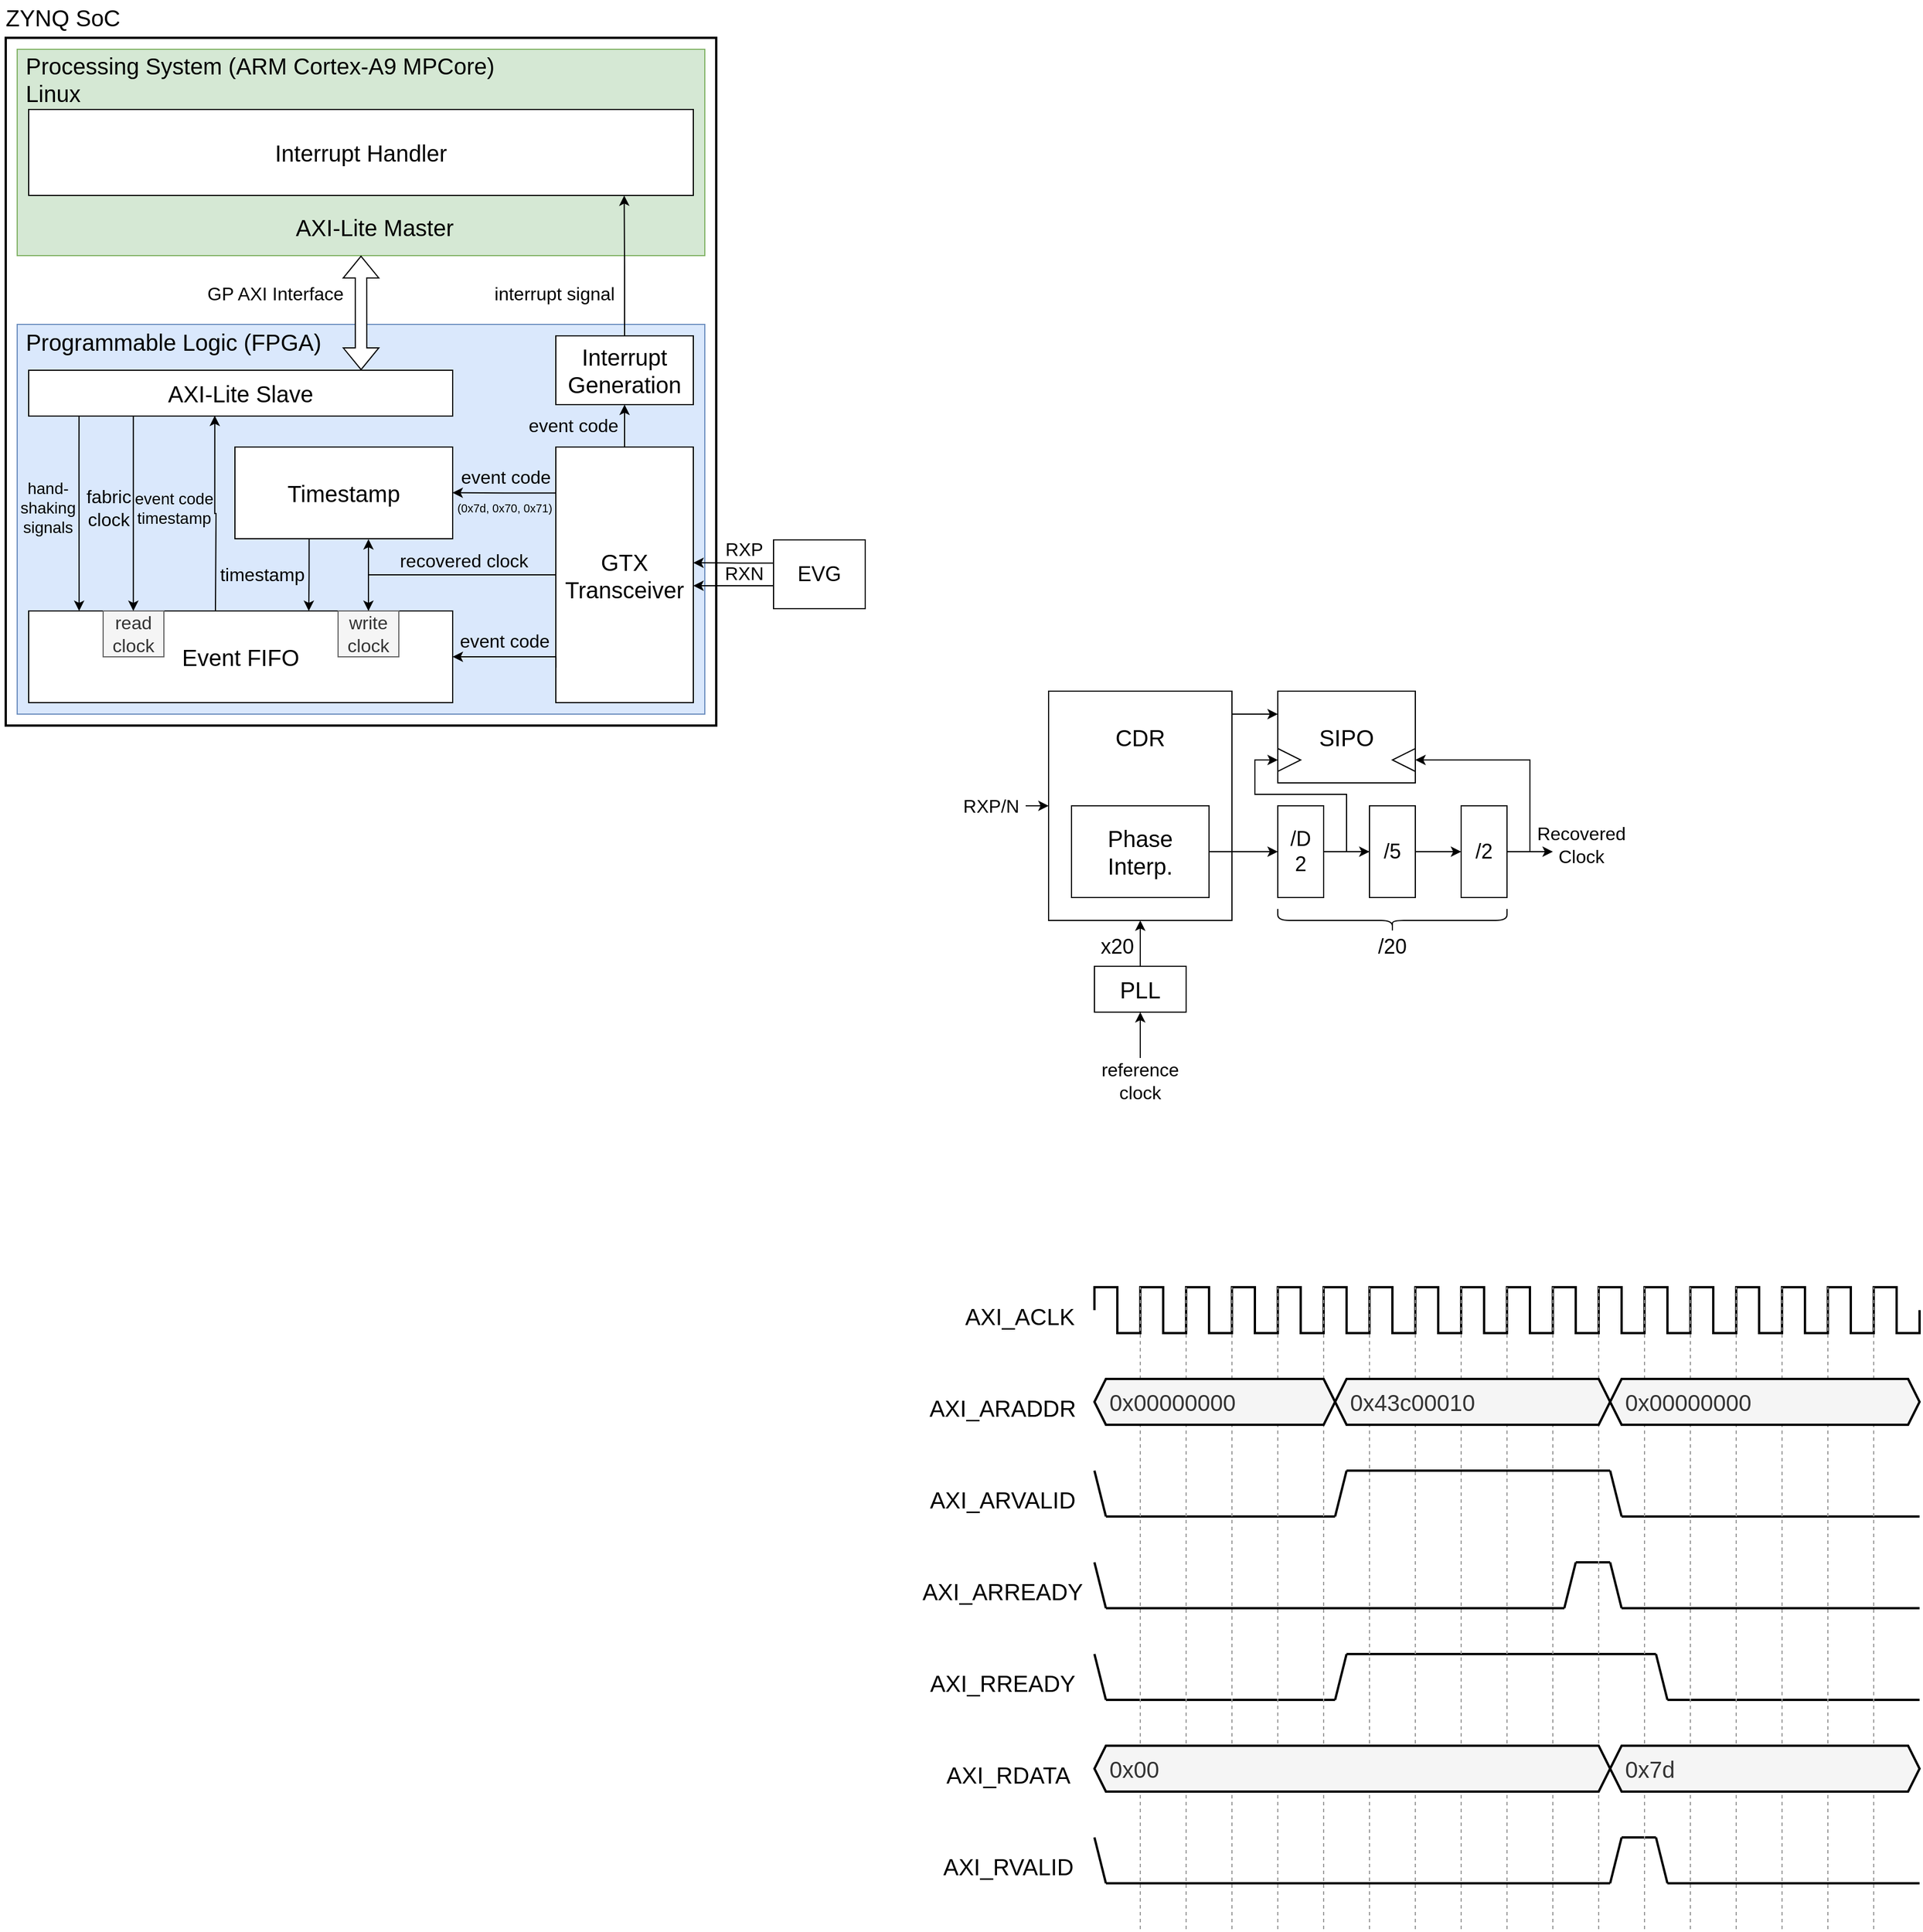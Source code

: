 <mxfile version="20.0.4" type="github">
  <diagram id="1goI3GVQZ4PJObYNkIat" name="Page-1">
    <mxGraphModel dx="2198" dy="1167" grid="1" gridSize="10" guides="1" tooltips="1" connect="1" arrows="1" fold="1" page="1" pageScale="1" pageWidth="1654" pageHeight="2336" math="0" shadow="0">
      <root>
        <mxCell id="0" />
        <mxCell id="1" parent="0" />
        <mxCell id="54l_NUsAsuN3ZVsKalz9-125" value="&lt;font style=&quot;font-size: 20px;&quot;&gt;ZYNQ SoC&lt;/font&gt;" style="text;html=1;strokeColor=none;fillColor=none;align=center;verticalAlign=middle;whiteSpace=wrap;rounded=0;fontFamily=Helvetica;fontSize=14;" parent="1" vertex="1">
          <mxGeometry x="85" y="357" width="110" height="30" as="geometry" />
        </mxCell>
        <mxCell id="54l_NUsAsuN3ZVsKalz9-126" value="" style="rounded=0;whiteSpace=wrap;html=1;fontFamily=Helvetica;fontSize=14;strokeWidth=2;" parent="1" vertex="1">
          <mxGeometry x="90" y="390" width="620" height="600" as="geometry" />
        </mxCell>
        <mxCell id="54l_NUsAsuN3ZVsKalz9-127" value="" style="rounded=0;whiteSpace=wrap;html=1;fontFamily=Helvetica;fontSize=14;strokeWidth=1;fillColor=#dae8fc;strokeColor=#6c8ebf;" parent="1" vertex="1">
          <mxGeometry x="100" y="640" width="600" height="340" as="geometry" />
        </mxCell>
        <mxCell id="54l_NUsAsuN3ZVsKalz9-128" value="" style="rounded=0;whiteSpace=wrap;html=1;fontFamily=Helvetica;fontSize=14;strokeWidth=1;fillColor=#d5e8d4;strokeColor=#82b366;" parent="1" vertex="1">
          <mxGeometry x="100" y="400" width="600" height="180" as="geometry" />
        </mxCell>
        <mxCell id="54l_NUsAsuN3ZVsKalz9-129" value="&lt;div style=&quot;font-size: 20px;&quot; align=&quot;left&quot;&gt;&lt;font style=&quot;font-size: 20px;&quot; face=&quot;Helvetica&quot;&gt;&lt;span class=&quot;markedContent&quot;&gt;&lt;span dir=&quot;ltr&quot; role=&quot;presentation&quot; style=&quot;left: 199.08px; top: 343.458px; transform: scaleX(0.968);&quot;&gt;&amp;nbsp;Processing System (&lt;/span&gt;&lt;/span&gt;&lt;font style=&quot;font-size: 20px;&quot;&gt;&lt;font style=&quot;font-size: 20px;&quot;&gt;&lt;font style=&quot;font-size: 20px;&quot;&gt;&lt;span style=&quot;&quot; class=&quot;markedContent&quot;&gt;&lt;span style=&quot;left: 1054.58px; top: 286.237px; transform: scaleX(0.93);&quot; dir=&quot;ltr&quot;&gt;ARM Cortex-A9 MPCore)&lt;/span&gt;&lt;/span&gt;&lt;/font&gt;&lt;/font&gt;&lt;/font&gt;&lt;br&gt;&lt;/font&gt;&lt;/div&gt;&lt;div style=&quot;font-size: 20px;&quot; align=&quot;left&quot;&gt;&lt;font style=&quot;font-size: 20px;&quot;&gt;&amp;nbsp;Linux&lt;br&gt;&lt;/font&gt;&lt;/div&gt;" style="text;html=1;strokeColor=none;fillColor=none;align=left;verticalAlign=middle;whiteSpace=wrap;rounded=0;fontFamily=Helvetica;fontSize=14;" parent="1" vertex="1">
          <mxGeometry x="100" y="400" width="430" height="52.5" as="geometry" />
        </mxCell>
        <mxCell id="6_cSUB1AkO9mFOaKOOmG-74" style="edgeStyle=orthogonalEdgeStyle;rounded=0;orthogonalLoop=1;jettySize=auto;html=1;exitX=0.5;exitY=0;exitDx=0;exitDy=0;entryX=0.5;entryY=1;entryDx=0;entryDy=0;fontFamily=Helvetica;fontSize=16;fillColor=default;" edge="1" parent="1" source="54l_NUsAsuN3ZVsKalz9-131" target="6_cSUB1AkO9mFOaKOOmG-73">
          <mxGeometry relative="1" as="geometry" />
        </mxCell>
        <mxCell id="54l_NUsAsuN3ZVsKalz9-131" value="&lt;div style=&quot;font-size: 20px;&quot;&gt;&lt;font style=&quot;font-size: 20px;&quot;&gt;GTX&lt;/font&gt;&lt;/div&gt;&lt;div style=&quot;font-size: 20px;&quot;&gt;&lt;font style=&quot;font-size: 20px;&quot;&gt;Transceiver&lt;/font&gt;&lt;/div&gt;" style="rounded=0;whiteSpace=wrap;html=1;fontFamily=Helvetica;fontSize=14;strokeWidth=1;" parent="1" vertex="1">
          <mxGeometry x="570" y="747" width="120" height="223" as="geometry" />
        </mxCell>
        <mxCell id="6_cSUB1AkO9mFOaKOOmG-21" style="edgeStyle=orthogonalEdgeStyle;rounded=0;orthogonalLoop=1;jettySize=auto;html=1;exitX=0.001;exitY=0.863;exitDx=0;exitDy=0;entryX=1;entryY=0.5;entryDx=0;entryDy=0;exitPerimeter=0;" edge="1" parent="1" source="54l_NUsAsuN3ZVsKalz9-131" target="54l_NUsAsuN3ZVsKalz9-132">
          <mxGeometry relative="1" as="geometry">
            <Array as="points">
              <mxPoint x="570" y="930" />
            </Array>
          </mxGeometry>
        </mxCell>
        <mxCell id="6_cSUB1AkO9mFOaKOOmG-38" style="edgeStyle=orthogonalEdgeStyle;rounded=0;orthogonalLoop=1;jettySize=auto;html=1;exitX=0.246;exitY=1.004;exitDx=0;exitDy=0;entryX=0.612;entryY=0;entryDx=0;entryDy=0;fontFamily=Helvetica;fontSize=12;exitPerimeter=0;entryPerimeter=0;" edge="1" parent="1">
          <mxGeometry relative="1" as="geometry">
            <mxPoint x="354.74" y="827.32" as="sourcePoint" />
            <mxPoint x="354.44" y="890" as="targetPoint" />
            <Array as="points">
              <mxPoint x="355" y="859" />
              <mxPoint x="354" y="859" />
            </Array>
          </mxGeometry>
        </mxCell>
        <mxCell id="54l_NUsAsuN3ZVsKalz9-132" value="&lt;font style=&quot;font-size: 20px;&quot;&gt;Event FIFO&lt;/font&gt;" style="rounded=0;whiteSpace=wrap;html=1;fontFamily=Helvetica;fontSize=14;strokeWidth=1;" parent="1" vertex="1">
          <mxGeometry x="110" y="890" width="370" height="80" as="geometry" />
        </mxCell>
        <mxCell id="54l_NUsAsuN3ZVsKalz9-133" value="&lt;font style=&quot;font-size: 20px;&quot; face=&quot;Helvetica&quot;&gt;AXI-Lite Slave&lt;/font&gt;" style="rounded=0;whiteSpace=wrap;html=1;fontFamily=Helvetica;fontSize=14;strokeWidth=1;" parent="1" vertex="1">
          <mxGeometry x="110" y="680" width="370" height="40" as="geometry" />
        </mxCell>
        <mxCell id="54l_NUsAsuN3ZVsKalz9-135" value="&lt;div style=&quot;font-size: 20px;&quot; align=&quot;left&quot;&gt;&lt;p&gt;&lt;font style=&quot;font-size: 20px;&quot; face=&quot;Helvetica&quot;&gt;&amp;nbsp;&lt;font style=&quot;font-size: 20px;&quot;&gt;&lt;span class=&quot;markedContent&quot;&gt;&lt;span dir=&quot;ltr&quot; role=&quot;presentation&quot; style=&quot;left: 472.269px; top: 707.572px; transform: scaleX(0.924);&quot;&gt;Programmable Logic&lt;/span&gt;&lt;/span&gt;&lt;/font&gt; (FPGA)&lt;/font&gt;&lt;/p&gt;&lt;/div&gt;" style="text;html=1;strokeColor=none;fillColor=none;align=left;verticalAlign=middle;whiteSpace=wrap;rounded=0;fontFamily=Helvetica;fontSize=14;" parent="1" vertex="1">
          <mxGeometry x="100" y="640" width="280" height="30" as="geometry" />
        </mxCell>
        <mxCell id="6_cSUB1AkO9mFOaKOOmG-10" value="" style="edgeStyle=orthogonalEdgeStyle;rounded=0;orthogonalLoop=1;jettySize=auto;html=1;" edge="1" parent="1">
          <mxGeometry relative="1" as="geometry">
            <mxPoint x="760" y="868" as="sourcePoint" />
            <mxPoint x="690" y="868" as="targetPoint" />
            <Array as="points">
              <mxPoint x="730" y="868" />
              <mxPoint x="730" y="868" />
            </Array>
          </mxGeometry>
        </mxCell>
        <mxCell id="6_cSUB1AkO9mFOaKOOmG-12" value="RXN" style="edgeLabel;html=1;align=center;verticalAlign=middle;resizable=0;points=[];fontSize=16;" vertex="1" connectable="0" parent="6_cSUB1AkO9mFOaKOOmG-10">
          <mxGeometry x="-0.125" y="1" relative="1" as="geometry">
            <mxPoint x="4" y="-12" as="offset" />
          </mxGeometry>
        </mxCell>
        <mxCell id="6_cSUB1AkO9mFOaKOOmG-13" value="" style="edgeStyle=orthogonalEdgeStyle;rounded=0;orthogonalLoop=1;jettySize=auto;html=1;" edge="1" parent="1">
          <mxGeometry relative="1" as="geometry">
            <mxPoint x="760" y="848.24" as="sourcePoint" />
            <mxPoint x="690" y="848" as="targetPoint" />
            <Array as="points">
              <mxPoint x="730" y="848" />
              <mxPoint x="730" y="848" />
            </Array>
          </mxGeometry>
        </mxCell>
        <mxCell id="6_cSUB1AkO9mFOaKOOmG-14" value="RXP" style="edgeLabel;html=1;align=center;verticalAlign=middle;resizable=0;points=[];fontSize=16;" vertex="1" connectable="0" parent="6_cSUB1AkO9mFOaKOOmG-13">
          <mxGeometry x="-0.125" y="1" relative="1" as="geometry">
            <mxPoint x="4" y="-13" as="offset" />
          </mxGeometry>
        </mxCell>
        <mxCell id="6_cSUB1AkO9mFOaKOOmG-15" value="&lt;font style=&quot;font-size: 18px;&quot;&gt;EVG&lt;/font&gt;" style="rounded=0;whiteSpace=wrap;html=1;" vertex="1" parent="1">
          <mxGeometry x="760" y="828" width="80" height="60" as="geometry" />
        </mxCell>
        <mxCell id="6_cSUB1AkO9mFOaKOOmG-20" value="&lt;font style=&quot;font-size: 16px;&quot;&gt;recovered clock&lt;/font&gt;" style="text;html=1;strokeColor=none;fillColor=none;align=center;verticalAlign=middle;whiteSpace=wrap;rounded=0;" vertex="1" parent="1">
          <mxGeometry x="430" y="836" width="120" height="20" as="geometry" />
        </mxCell>
        <mxCell id="6_cSUB1AkO9mFOaKOOmG-22" value="&lt;font style=&quot;font-size: 16px;&quot;&gt;event code&lt;/font&gt;" style="text;html=1;strokeColor=none;fillColor=none;align=center;verticalAlign=middle;whiteSpace=wrap;rounded=0;" vertex="1" parent="1">
          <mxGeometry x="481.5" y="906" width="87" height="20" as="geometry" />
        </mxCell>
        <mxCell id="6_cSUB1AkO9mFOaKOOmG-81" style="edgeStyle=orthogonalEdgeStyle;rounded=0;orthogonalLoop=1;jettySize=auto;html=1;fontFamily=Helvetica;fontSize=16;fillColor=default;entryX=0.5;entryY=0;entryDx=0;entryDy=0;" edge="1" parent="1" source="54l_NUsAsuN3ZVsKalz9-131" target="6_cSUB1AkO9mFOaKOOmG-23">
          <mxGeometry relative="1" as="geometry" />
        </mxCell>
        <mxCell id="6_cSUB1AkO9mFOaKOOmG-23" value="&lt;div style=&quot;font-size: 16px;&quot;&gt;&lt;font style=&quot;font-size: 16px;&quot;&gt;write&lt;/font&gt;&lt;/div&gt;&lt;div style=&quot;font-size: 16px;&quot;&gt;&lt;font style=&quot;font-size: 16px;&quot;&gt;clock&lt;br&gt;&lt;/font&gt;&lt;/div&gt;" style="rounded=0;whiteSpace=wrap;html=1;fillColor=#f5f5f5;strokeColor=#666666;fontColor=#333333;" vertex="1" parent="1">
          <mxGeometry x="380" y="890" width="53" height="40" as="geometry" />
        </mxCell>
        <mxCell id="6_cSUB1AkO9mFOaKOOmG-24" value="&lt;div style=&quot;font-size: 16px;&quot;&gt;&lt;font style=&quot;font-size: 16px;&quot;&gt;read&lt;/font&gt;&lt;/div&gt;&lt;div style=&quot;font-size: 16px;&quot;&gt;&lt;font style=&quot;font-size: 16px;&quot;&gt;clock&lt;br&gt;&lt;/font&gt;&lt;/div&gt;" style="rounded=0;whiteSpace=wrap;html=1;fillColor=#f5f5f5;fontColor=#333333;strokeColor=#666666;" vertex="1" parent="1">
          <mxGeometry x="175" y="890" width="53" height="40" as="geometry" />
        </mxCell>
        <mxCell id="6_cSUB1AkO9mFOaKOOmG-27" value="&lt;div style=&quot;font-size: 16px;&quot;&gt;&lt;font style=&quot;font-size: 16px;&quot;&gt;fabric&lt;/font&gt;&lt;/div&gt;&lt;div style=&quot;font-size: 16px;&quot;&gt;&lt;font style=&quot;font-size: 16px;&quot;&gt;clock&lt;/font&gt;&lt;/div&gt;" style="text;html=1;strokeColor=none;fillColor=none;align=center;verticalAlign=middle;whiteSpace=wrap;rounded=0;" vertex="1" parent="1">
          <mxGeometry x="159" y="780" width="42" height="40" as="geometry" />
        </mxCell>
        <mxCell id="6_cSUB1AkO9mFOaKOOmG-29" value="&lt;font style=&quot;font-size: 20px;&quot;&gt;Timestamp &lt;/font&gt;" style="rounded=0;whiteSpace=wrap;html=1;" vertex="1" parent="1">
          <mxGeometry x="290" y="747" width="190" height="80" as="geometry" />
        </mxCell>
        <mxCell id="6_cSUB1AkO9mFOaKOOmG-37" value="&lt;font style=&quot;font-size: 16px;&quot;&gt;timestamp&lt;/font&gt;" style="text;html=1;strokeColor=none;fillColor=none;align=center;verticalAlign=middle;whiteSpace=wrap;rounded=0;fontFamily=Helvetica;fontSize=16;" vertex="1" parent="1">
          <mxGeometry x="274" y="848" width="80" height="20" as="geometry" />
        </mxCell>
        <mxCell id="6_cSUB1AkO9mFOaKOOmG-49" style="edgeStyle=orthogonalEdgeStyle;rounded=0;orthogonalLoop=1;jettySize=auto;html=1;exitX=0.001;exitY=0.863;exitDx=0;exitDy=0;entryX=1;entryY=0.5;entryDx=0;entryDy=0;exitPerimeter=0;" edge="1" parent="1">
          <mxGeometry relative="1" as="geometry">
            <mxPoint x="570" y="787.12" as="sourcePoint" />
            <mxPoint x="479.88" y="786.85" as="targetPoint" />
            <Array as="points">
              <mxPoint x="524.88" y="786.85" />
              <mxPoint x="479.88" y="786.85" />
            </Array>
          </mxGeometry>
        </mxCell>
        <mxCell id="6_cSUB1AkO9mFOaKOOmG-52" value="&lt;font style=&quot;font-size: 16px;&quot;&gt;event code&lt;/font&gt;" style="text;html=1;strokeColor=none;fillColor=none;align=center;verticalAlign=middle;whiteSpace=wrap;rounded=0;" vertex="1" parent="1">
          <mxGeometry x="483" y="763" width="87" height="20" as="geometry" />
        </mxCell>
        <mxCell id="6_cSUB1AkO9mFOaKOOmG-53" value="(0x7d, 0x70, 0x71)" style="text;html=1;strokeColor=none;fillColor=none;align=center;verticalAlign=middle;whiteSpace=wrap;rounded=0;fontFamily=Helvetica;fontSize=10;" vertex="1" parent="1">
          <mxGeometry x="481.5" y="790" width="86.5" height="20" as="geometry" />
        </mxCell>
        <mxCell id="6_cSUB1AkO9mFOaKOOmG-57" style="edgeStyle=orthogonalEdgeStyle;rounded=0;orthogonalLoop=1;jettySize=auto;html=1;exitX=0.215;exitY=0.997;exitDx=0;exitDy=0;entryX=0.5;entryY=0;entryDx=0;entryDy=0;exitPerimeter=0;" edge="1" parent="1">
          <mxGeometry relative="1" as="geometry">
            <mxPoint x="153.95" y="719.88" as="sourcePoint" />
            <mxPoint x="154.06" y="890" as="targetPoint" />
            <Array as="points">
              <mxPoint x="154" y="760" />
              <mxPoint x="154" y="760" />
            </Array>
          </mxGeometry>
        </mxCell>
        <mxCell id="6_cSUB1AkO9mFOaKOOmG-60" value="&lt;div style=&quot;font-size: 14px;&quot;&gt;&lt;font style=&quot;font-size: 14px;&quot;&gt;hand-shaking&lt;/font&gt;&lt;/div&gt;&lt;div style=&quot;font-size: 14px;&quot;&gt;&lt;font style=&quot;font-size: 14px;&quot;&gt;signals&lt;br style=&quot;font-size: 14px;&quot;&gt;&lt;/font&gt;&lt;/div&gt;" style="text;html=1;strokeColor=none;fillColor=none;align=center;verticalAlign=middle;whiteSpace=wrap;rounded=0;fontFamily=Helvetica;fontSize=14;" vertex="1" parent="1">
          <mxGeometry x="97" y="770" width="60" height="60" as="geometry" />
        </mxCell>
        <mxCell id="6_cSUB1AkO9mFOaKOOmG-62" value="&lt;font style=&quot;font-size: 20px;&quot;&gt;&lt;span class=&quot;op_dict3_font24 op_dict3_marginRight c-gap-right&quot;&gt;Interrupt Handler&lt;/span&gt;&lt;/font&gt;" style="rounded=0;whiteSpace=wrap;html=1;fontFamily=Helvetica;fontSize=9;" vertex="1" parent="1">
          <mxGeometry x="110" y="452.5" width="580" height="75" as="geometry" />
        </mxCell>
        <mxCell id="6_cSUB1AkO9mFOaKOOmG-63" value="&lt;font style=&quot;font-size: 20px;&quot;&gt;AXI-Lite Master&lt;/font&gt;" style="text;html=1;strokeColor=none;fillColor=none;align=center;verticalAlign=middle;whiteSpace=wrap;rounded=0;fontFamily=Helvetica;fontSize=9;" vertex="1" parent="1">
          <mxGeometry x="332.5" y="540" width="157.5" height="30" as="geometry" />
        </mxCell>
        <mxCell id="6_cSUB1AkO9mFOaKOOmG-64" value="" style="shape=flexArrow;endArrow=classic;startArrow=classic;html=1;rounded=0;fontFamily=Helvetica;fontSize=14;entryX=0.5;entryY=1;entryDx=0;entryDy=0;fillColor=default;exitX=0.784;exitY=0;exitDx=0;exitDy=0;exitPerimeter=0;" edge="1" parent="1" source="54l_NUsAsuN3ZVsKalz9-133" target="54l_NUsAsuN3ZVsKalz9-128">
          <mxGeometry width="100" height="100" relative="1" as="geometry">
            <mxPoint x="330" y="630" as="sourcePoint" />
            <mxPoint x="430" y="530" as="targetPoint" />
          </mxGeometry>
        </mxCell>
        <mxCell id="6_cSUB1AkO9mFOaKOOmG-72" value="" style="endArrow=classic;html=1;rounded=0;fontFamily=Helvetica;fontSize=16;fillColor=default;exitX=0;exitY=0;exitDx=0;exitDy=0;entryX=0;entryY=1;entryDx=0;entryDy=0;" edge="1" parent="1">
          <mxGeometry width="50" height="50" relative="1" as="geometry">
            <mxPoint x="201.35" y="720" as="sourcePoint" />
            <mxPoint x="201.35" y="890" as="targetPoint" />
          </mxGeometry>
        </mxCell>
        <mxCell id="6_cSUB1AkO9mFOaKOOmG-95" style="edgeStyle=orthogonalEdgeStyle;rounded=0;orthogonalLoop=1;jettySize=auto;html=1;exitX=0.5;exitY=0;exitDx=0;exitDy=0;entryX=0.896;entryY=1.001;entryDx=0;entryDy=0;entryPerimeter=0;fontFamily=Helvetica;fontSize=16;fillColor=default;" edge="1" parent="1" source="6_cSUB1AkO9mFOaKOOmG-73" target="6_cSUB1AkO9mFOaKOOmG-62">
          <mxGeometry relative="1" as="geometry" />
        </mxCell>
        <mxCell id="6_cSUB1AkO9mFOaKOOmG-73" value="&lt;div style=&quot;font-size: 20px;&quot;&gt;&lt;font style=&quot;font-size: 20px;&quot;&gt;Interrupt&lt;/font&gt;&lt;/div&gt;&lt;div style=&quot;font-size: 20px;&quot;&gt;&lt;font style=&quot;font-size: 20px;&quot;&gt;Generation&lt;br&gt;&lt;/font&gt;&lt;/div&gt;" style="rounded=0;whiteSpace=wrap;html=1;fontFamily=Helvetica;fontSize=16;" vertex="1" parent="1">
          <mxGeometry x="570" y="650" width="120" height="60" as="geometry" />
        </mxCell>
        <mxCell id="6_cSUB1AkO9mFOaKOOmG-75" value="&lt;font style=&quot;font-size: 16px;&quot;&gt;event code&lt;/font&gt;" style="text;html=1;strokeColor=none;fillColor=none;align=center;verticalAlign=middle;whiteSpace=wrap;rounded=0;" vertex="1" parent="1">
          <mxGeometry x="542" y="718" width="87" height="20" as="geometry" />
        </mxCell>
        <mxCell id="6_cSUB1AkO9mFOaKOOmG-80" value="&lt;font style=&quot;font-size: 16px;&quot;&gt;interrupt signal&lt;/font&gt;" style="text;html=1;strokeColor=none;fillColor=none;align=center;verticalAlign=middle;whiteSpace=wrap;rounded=0;" vertex="1" parent="1">
          <mxGeometry x="510" y="598" width="118" height="30" as="geometry" />
        </mxCell>
        <mxCell id="6_cSUB1AkO9mFOaKOOmG-83" value="" style="endArrow=classic;html=1;rounded=0;fontFamily=Helvetica;fontSize=16;fillColor=default;exitX=0.696;exitY=-0.007;exitDx=0;exitDy=0;exitPerimeter=0;entryX=0.408;entryY=1.005;entryDx=0;entryDy=0;entryPerimeter=0;" edge="1" parent="1">
          <mxGeometry width="50" height="50" relative="1" as="geometry">
            <mxPoint x="406.52" y="889.44" as="sourcePoint" />
            <mxPoint x="406.52" y="827.4" as="targetPoint" />
          </mxGeometry>
        </mxCell>
        <mxCell id="6_cSUB1AkO9mFOaKOOmG-90" style="edgeStyle=orthogonalEdgeStyle;rounded=0;orthogonalLoop=1;jettySize=auto;html=1;exitX=0.5;exitY=0;exitDx=0;exitDy=0;entryX=0.439;entryY=0.992;entryDx=0;entryDy=0;entryPerimeter=0;fontFamily=Helvetica;fontSize=14;fillColor=default;" edge="1" parent="1" target="54l_NUsAsuN3ZVsKalz9-133">
          <mxGeometry relative="1" as="geometry">
            <mxPoint x="273" y="890" as="sourcePoint" />
          </mxGeometry>
        </mxCell>
        <mxCell id="6_cSUB1AkO9mFOaKOOmG-89" value="&lt;div style=&quot;font-size: 14px;&quot;&gt;&lt;font style=&quot;font-size: 14px;&quot;&gt;event code&lt;/font&gt;&lt;/div&gt;&lt;div style=&quot;font-size: 14px;&quot;&gt;&lt;font style=&quot;font-size: 14px;&quot;&gt;timestamp&lt;br style=&quot;font-size: 14px;&quot;&gt;&lt;/font&gt;&lt;/div&gt;" style="text;html=1;strokeColor=none;fillColor=none;align=center;verticalAlign=middle;whiteSpace=wrap;rounded=0;fontFamily=Helvetica;fontSize=14;" vertex="1" parent="1">
          <mxGeometry x="201" y="767.5" width="72" height="65" as="geometry" />
        </mxCell>
        <mxCell id="6_cSUB1AkO9mFOaKOOmG-92" value="&lt;font style=&quot;font-size: 16px;&quot;&gt;GP AXI Interface&lt;/font&gt;" style="text;html=1;strokeColor=none;fillColor=none;align=center;verticalAlign=middle;whiteSpace=wrap;rounded=0;" vertex="1" parent="1">
          <mxGeometry x="260" y="598" width="131" height="30" as="geometry" />
        </mxCell>
        <mxCell id="6_cSUB1AkO9mFOaKOOmG-100" value="" style="rounded=0;whiteSpace=wrap;html=1;fontFamily=Helvetica;fontSize=16;" vertex="1" parent="1">
          <mxGeometry x="1000" y="960" width="160" height="200" as="geometry" />
        </mxCell>
        <mxCell id="6_cSUB1AkO9mFOaKOOmG-102" value="" style="endArrow=classic;html=1;rounded=0;fontFamily=Helvetica;fontSize=16;fillColor=default;entryX=0;entryY=0.5;entryDx=0;entryDy=0;" edge="1" parent="1" target="6_cSUB1AkO9mFOaKOOmG-100">
          <mxGeometry width="50" height="50" relative="1" as="geometry">
            <mxPoint x="980" y="1060" as="sourcePoint" />
            <mxPoint x="1210" y="950" as="targetPoint" />
          </mxGeometry>
        </mxCell>
        <mxCell id="6_cSUB1AkO9mFOaKOOmG-103" value="RXP/N" style="text;html=1;strokeColor=none;fillColor=none;align=center;verticalAlign=middle;whiteSpace=wrap;rounded=0;fontFamily=Helvetica;fontSize=16;" vertex="1" parent="1">
          <mxGeometry x="920" y="1045" width="60" height="30" as="geometry" />
        </mxCell>
        <mxCell id="6_cSUB1AkO9mFOaKOOmG-109" style="edgeStyle=orthogonalEdgeStyle;rounded=0;orthogonalLoop=1;jettySize=auto;html=1;exitX=0.5;exitY=0;exitDx=0;exitDy=0;entryX=0.5;entryY=1;entryDx=0;entryDy=0;fontFamily=Helvetica;fontSize=16;fillColor=default;" edge="1" parent="1" source="6_cSUB1AkO9mFOaKOOmG-106" target="6_cSUB1AkO9mFOaKOOmG-100">
          <mxGeometry relative="1" as="geometry" />
        </mxCell>
        <mxCell id="6_cSUB1AkO9mFOaKOOmG-106" value="" style="rounded=0;whiteSpace=wrap;html=1;fontFamily=Helvetica;fontSize=16;" vertex="1" parent="1">
          <mxGeometry x="1040" y="1200" width="80" height="40" as="geometry" />
        </mxCell>
        <mxCell id="6_cSUB1AkO9mFOaKOOmG-105" value="&lt;font style=&quot;font-size: 20px;&quot;&gt;PLL&lt;/font&gt;" style="text;html=1;strokeColor=none;fillColor=none;align=center;verticalAlign=middle;whiteSpace=wrap;rounded=0;fontFamily=Helvetica;fontSize=16;" vertex="1" parent="1">
          <mxGeometry x="1060" y="1210" width="40" height="20" as="geometry" />
        </mxCell>
        <mxCell id="6_cSUB1AkO9mFOaKOOmG-107" value="" style="endArrow=classic;html=1;rounded=0;fontFamily=Helvetica;fontSize=16;fillColor=default;" edge="1" parent="1">
          <mxGeometry width="50" height="50" relative="1" as="geometry">
            <mxPoint x="1080" y="1280" as="sourcePoint" />
            <mxPoint x="1080" y="1240" as="targetPoint" />
          </mxGeometry>
        </mxCell>
        <mxCell id="6_cSUB1AkO9mFOaKOOmG-108" value="&lt;div&gt;reference&lt;/div&gt;&lt;div&gt;clock&lt;br&gt;&lt;/div&gt;" style="text;html=1;strokeColor=none;fillColor=none;align=center;verticalAlign=middle;whiteSpace=wrap;rounded=0;fontFamily=Helvetica;fontSize=16;" vertex="1" parent="1">
          <mxGeometry x="1045" y="1280" width="70" height="40" as="geometry" />
        </mxCell>
        <mxCell id="6_cSUB1AkO9mFOaKOOmG-110" value="" style="rounded=0;whiteSpace=wrap;html=1;fontFamily=Helvetica;fontSize=16;" vertex="1" parent="1">
          <mxGeometry x="1020" y="1060" width="120" height="80" as="geometry" />
        </mxCell>
        <mxCell id="6_cSUB1AkO9mFOaKOOmG-111" value="&lt;font style=&quot;font-size: 20px;&quot; face=&quot;Helvetica&quot;&gt;&lt;span class=&quot;markedContent&quot; style=&quot;&quot;&gt;&lt;span class=&quot;markedContent&quot; style=&quot;&quot;&gt;&lt;span dir=&quot;ltr&quot; role=&quot;presentation&quot; style=&quot;left: 306.765px; top: 526.955px; transform: scaleX(0.987);&quot;&gt;Ph&lt;/span&gt;&lt;span dir=&quot;ltr&quot; role=&quot;presentation&quot; style=&quot;left: 321.318px; top: 526.955px; transform: scaleX(1.032);&quot;&gt;as&lt;/span&gt;&lt;span dir=&quot;ltr&quot; role=&quot;presentation&quot; style=&quot;left: 333.886px; top: 526.955px;&quot;&gt;e&lt;/span&gt;&lt;br role=&quot;presentation&quot; style=&quot;&quot;&gt;&lt;span dir=&quot;ltr&quot; role=&quot;presentation&quot; style=&quot;left: 307.152px; top: 541.355px; transform: scaleX(0.904);&quot;&gt;Interp.&lt;/span&gt;&lt;/span&gt;&lt;/span&gt;&lt;/font&gt;" style="text;html=1;strokeColor=none;fillColor=none;align=center;verticalAlign=middle;whiteSpace=wrap;rounded=0;fontFamily=Helvetica;fontSize=16;" vertex="1" parent="1">
          <mxGeometry x="1045" y="1073.75" width="70" height="52.5" as="geometry" />
        </mxCell>
        <mxCell id="6_cSUB1AkO9mFOaKOOmG-112" value="&lt;font style=&quot;font-size: 20px;&quot;&gt;CDR&lt;/font&gt;" style="text;html=1;strokeColor=none;fillColor=none;align=center;verticalAlign=middle;whiteSpace=wrap;rounded=0;fontFamily=Helvetica;fontSize=16;" vertex="1" parent="1">
          <mxGeometry x="1050" y="985" width="60" height="30" as="geometry" />
        </mxCell>
        <mxCell id="6_cSUB1AkO9mFOaKOOmG-115" style="edgeStyle=orthogonalEdgeStyle;rounded=0;orthogonalLoop=1;jettySize=auto;html=1;exitX=1;exitY=0.1;exitDx=0;exitDy=0;entryX=0;entryY=0.25;entryDx=0;entryDy=0;fontFamily=Helvetica;fontSize=16;fillColor=default;exitPerimeter=0;" edge="1" parent="1" source="6_cSUB1AkO9mFOaKOOmG-100" target="6_cSUB1AkO9mFOaKOOmG-113">
          <mxGeometry relative="1" as="geometry" />
        </mxCell>
        <mxCell id="6_cSUB1AkO9mFOaKOOmG-113" value="&lt;font style=&quot;font-size: 20px;&quot; face=&quot;Helvetica&quot;&gt;SIPO&lt;/font&gt;" style="rounded=0;whiteSpace=wrap;html=1;fontFamily=Helvetica;fontSize=16;" vertex="1" parent="1">
          <mxGeometry x="1200" y="960" width="120" height="80" as="geometry" />
        </mxCell>
        <mxCell id="6_cSUB1AkO9mFOaKOOmG-126" style="edgeStyle=orthogonalEdgeStyle;rounded=0;orthogonalLoop=1;jettySize=auto;html=1;exitX=1;exitY=0.5;exitDx=0;exitDy=0;entryX=0;entryY=0.5;entryDx=0;entryDy=0;fontFamily=Helvetica;fontSize=16;fillColor=default;" edge="1" parent="1" source="6_cSUB1AkO9mFOaKOOmG-110" target="6_cSUB1AkO9mFOaKOOmG-116">
          <mxGeometry relative="1" as="geometry" />
        </mxCell>
        <mxCell id="6_cSUB1AkO9mFOaKOOmG-128" style="edgeStyle=orthogonalEdgeStyle;rounded=0;orthogonalLoop=1;jettySize=auto;html=1;exitX=0;exitY=0.5;exitDx=0;exitDy=0;entryX=0;entryY=0.5;entryDx=0;entryDy=0;fontFamily=Helvetica;fontSize=16;fillColor=default;" edge="1" parent="1" source="6_cSUB1AkO9mFOaKOOmG-118" target="6_cSUB1AkO9mFOaKOOmG-130">
          <mxGeometry relative="1" as="geometry">
            <Array as="points">
              <mxPoint x="1260" y="1100" />
              <mxPoint x="1260" y="1050" />
              <mxPoint x="1180" y="1050" />
              <mxPoint x="1180" y="1020" />
            </Array>
          </mxGeometry>
        </mxCell>
        <mxCell id="6_cSUB1AkO9mFOaKOOmG-134" style="edgeStyle=orthogonalEdgeStyle;rounded=0;orthogonalLoop=1;jettySize=auto;html=1;exitX=1;exitY=0.5;exitDx=0;exitDy=0;entryX=0;entryY=0.5;entryDx=0;entryDy=0;fontFamily=Helvetica;fontSize=16;fillColor=default;" edge="1" parent="1" source="6_cSUB1AkO9mFOaKOOmG-116" target="6_cSUB1AkO9mFOaKOOmG-118">
          <mxGeometry relative="1" as="geometry" />
        </mxCell>
        <mxCell id="6_cSUB1AkO9mFOaKOOmG-116" value="" style="rounded=0;whiteSpace=wrap;html=1;fontFamily=Helvetica;fontSize=16;" vertex="1" parent="1">
          <mxGeometry x="1200" y="1060" width="40" height="80" as="geometry" />
        </mxCell>
        <mxCell id="6_cSUB1AkO9mFOaKOOmG-117" value="&lt;div style=&quot;font-size: 18px;&quot;&gt;&lt;font style=&quot;font-size: 18px;&quot;&gt;/D&lt;/font&gt;&lt;/div&gt;&lt;div style=&quot;font-size: 18px;&quot;&gt;&lt;font style=&quot;font-size: 18px;&quot;&gt;2&lt;br&gt;&lt;/font&gt;&lt;/div&gt;" style="text;html=1;strokeColor=none;fillColor=none;align=center;verticalAlign=middle;whiteSpace=wrap;rounded=0;fontFamily=Helvetica;fontSize=16;" vertex="1" parent="1">
          <mxGeometry x="1205" y="1078.75" width="30" height="42.5" as="geometry" />
        </mxCell>
        <mxCell id="6_cSUB1AkO9mFOaKOOmG-129" style="edgeStyle=orthogonalEdgeStyle;rounded=0;orthogonalLoop=1;jettySize=auto;html=1;exitX=1;exitY=0.5;exitDx=0;exitDy=0;entryX=0;entryY=0.5;entryDx=0;entryDy=0;fontFamily=Helvetica;fontSize=16;fillColor=default;" edge="1" parent="1" source="6_cSUB1AkO9mFOaKOOmG-118" target="6_cSUB1AkO9mFOaKOOmG-120">
          <mxGeometry relative="1" as="geometry" />
        </mxCell>
        <mxCell id="6_cSUB1AkO9mFOaKOOmG-118" value="&lt;font style=&quot;font-size: 18px;&quot;&gt;/5&lt;/font&gt;" style="rounded=0;whiteSpace=wrap;html=1;fontFamily=Helvetica;fontSize=16;" vertex="1" parent="1">
          <mxGeometry x="1280" y="1060" width="40" height="80" as="geometry" />
        </mxCell>
        <mxCell id="6_cSUB1AkO9mFOaKOOmG-135" style="edgeStyle=orthogonalEdgeStyle;rounded=0;orthogonalLoop=1;jettySize=auto;html=1;exitX=1;exitY=0.5;exitDx=0;exitDy=0;entryX=0;entryY=0.5;entryDx=0;entryDy=0;fontFamily=Helvetica;fontSize=16;fillColor=default;" edge="1" parent="1" source="6_cSUB1AkO9mFOaKOOmG-120" target="6_cSUB1AkO9mFOaKOOmG-132">
          <mxGeometry relative="1" as="geometry">
            <Array as="points">
              <mxPoint x="1420" y="1100" />
              <mxPoint x="1420" y="1020" />
            </Array>
          </mxGeometry>
        </mxCell>
        <mxCell id="6_cSUB1AkO9mFOaKOOmG-120" value="&lt;font style=&quot;font-size: 18px;&quot;&gt;/2&lt;/font&gt;" style="rounded=0;whiteSpace=wrap;html=1;fontFamily=Helvetica;fontSize=16;" vertex="1" parent="1">
          <mxGeometry x="1360" y="1060" width="40" height="80" as="geometry" />
        </mxCell>
        <mxCell id="6_cSUB1AkO9mFOaKOOmG-130" value="" style="triangle;whiteSpace=wrap;html=1;fontFamily=Helvetica;fontSize=16;" vertex="1" parent="1">
          <mxGeometry x="1200" y="1010" width="20" height="20" as="geometry" />
        </mxCell>
        <mxCell id="6_cSUB1AkO9mFOaKOOmG-132" value="" style="triangle;whiteSpace=wrap;html=1;fontFamily=Helvetica;fontSize=16;direction=west;" vertex="1" parent="1">
          <mxGeometry x="1300" y="1010" width="20" height="20" as="geometry" />
        </mxCell>
        <mxCell id="6_cSUB1AkO9mFOaKOOmG-136" value="" style="endArrow=classic;html=1;rounded=0;fontFamily=Helvetica;fontSize=16;fillColor=default;" edge="1" parent="1">
          <mxGeometry width="50" height="50" relative="1" as="geometry">
            <mxPoint x="1400" y="1100" as="sourcePoint" />
            <mxPoint x="1440" y="1100" as="targetPoint" />
          </mxGeometry>
        </mxCell>
        <mxCell id="6_cSUB1AkO9mFOaKOOmG-137" value="&lt;div&gt;Recovered&lt;/div&gt;&lt;div&gt;Clock&lt;br&gt;&lt;/div&gt;" style="text;html=1;strokeColor=none;fillColor=none;align=center;verticalAlign=middle;whiteSpace=wrap;rounded=0;fontFamily=Helvetica;fontSize=16;" vertex="1" parent="1">
          <mxGeometry x="1420" y="1071" width="90" height="45" as="geometry" />
        </mxCell>
        <mxCell id="6_cSUB1AkO9mFOaKOOmG-138" value="&lt;font style=&quot;font-size: 18px;&quot;&gt;x20&lt;/font&gt;" style="text;html=1;strokeColor=none;fillColor=none;align=center;verticalAlign=middle;whiteSpace=wrap;rounded=0;fontFamily=Helvetica;fontSize=16;" vertex="1" parent="1">
          <mxGeometry x="1040" y="1169" width="40" height="28" as="geometry" />
        </mxCell>
        <mxCell id="6_cSUB1AkO9mFOaKOOmG-139" value="" style="shape=curlyBracket;whiteSpace=wrap;html=1;rounded=1;fontFamily=Helvetica;fontSize=16;direction=north;" vertex="1" parent="1">
          <mxGeometry x="1200" y="1150" width="200" height="20" as="geometry" />
        </mxCell>
        <mxCell id="6_cSUB1AkO9mFOaKOOmG-140" value="&lt;font style=&quot;font-size: 18px;&quot;&gt;/20&lt;/font&gt;" style="text;html=1;strokeColor=none;fillColor=none;align=center;verticalAlign=middle;whiteSpace=wrap;rounded=0;fontFamily=Helvetica;fontSize=16;" vertex="1" parent="1">
          <mxGeometry x="1270" y="1168" width="60" height="30" as="geometry" />
        </mxCell>
        <mxCell id="6_cSUB1AkO9mFOaKOOmG-141" value="" style="pointerEvents=1;verticalLabelPosition=bottom;shadow=0;dashed=0;align=center;html=1;verticalAlign=top;shape=mxgraph.electrical.waveforms.square_wave;fontFamily=Helvetica;fontSize=20;strokeWidth=2;" vertex="1" parent="1">
          <mxGeometry x="1040" y="1480" width="40" height="40" as="geometry" />
        </mxCell>
        <mxCell id="6_cSUB1AkO9mFOaKOOmG-142" value="" style="pointerEvents=1;verticalLabelPosition=bottom;shadow=0;dashed=0;align=center;html=1;verticalAlign=top;shape=mxgraph.electrical.waveforms.square_wave;fontFamily=Helvetica;fontSize=20;strokeWidth=2;" vertex="1" parent="1">
          <mxGeometry x="1080" y="1480" width="40" height="40" as="geometry" />
        </mxCell>
        <mxCell id="6_cSUB1AkO9mFOaKOOmG-143" value="" style="pointerEvents=1;verticalLabelPosition=bottom;shadow=0;dashed=0;align=center;html=1;verticalAlign=top;shape=mxgraph.electrical.waveforms.square_wave;fontFamily=Helvetica;fontSize=20;strokeWidth=2;" vertex="1" parent="1">
          <mxGeometry x="1120" y="1480" width="40" height="40" as="geometry" />
        </mxCell>
        <mxCell id="6_cSUB1AkO9mFOaKOOmG-144" value="" style="pointerEvents=1;verticalLabelPosition=bottom;shadow=0;dashed=0;align=center;html=1;verticalAlign=top;shape=mxgraph.electrical.waveforms.square_wave;fontFamily=Helvetica;fontSize=20;strokeWidth=2;" vertex="1" parent="1">
          <mxGeometry x="1160" y="1480" width="40" height="40" as="geometry" />
        </mxCell>
        <mxCell id="6_cSUB1AkO9mFOaKOOmG-154" value="" style="pointerEvents=1;verticalLabelPosition=bottom;shadow=0;dashed=0;align=center;html=1;verticalAlign=top;shape=mxgraph.electrical.waveforms.square_wave;fontFamily=Helvetica;fontSize=20;strokeWidth=2;" vertex="1" parent="1">
          <mxGeometry x="1200" y="1480" width="40" height="40" as="geometry" />
        </mxCell>
        <mxCell id="6_cSUB1AkO9mFOaKOOmG-155" value="" style="pointerEvents=1;verticalLabelPosition=bottom;shadow=0;dashed=0;align=center;html=1;verticalAlign=top;shape=mxgraph.electrical.waveforms.square_wave;fontFamily=Helvetica;fontSize=20;strokeWidth=2;" vertex="1" parent="1">
          <mxGeometry x="1240" y="1480" width="40" height="40" as="geometry" />
        </mxCell>
        <mxCell id="6_cSUB1AkO9mFOaKOOmG-156" value="" style="pointerEvents=1;verticalLabelPosition=bottom;shadow=0;dashed=0;align=center;html=1;verticalAlign=top;shape=mxgraph.electrical.waveforms.square_wave;fontFamily=Helvetica;fontSize=20;strokeWidth=2;" vertex="1" parent="1">
          <mxGeometry x="1280" y="1480" width="40" height="40" as="geometry" />
        </mxCell>
        <mxCell id="6_cSUB1AkO9mFOaKOOmG-157" value="" style="pointerEvents=1;verticalLabelPosition=bottom;shadow=0;dashed=0;align=center;html=1;verticalAlign=top;shape=mxgraph.electrical.waveforms.square_wave;fontFamily=Helvetica;fontSize=20;strokeWidth=2;" vertex="1" parent="1">
          <mxGeometry x="1320" y="1480" width="40" height="40" as="geometry" />
        </mxCell>
        <mxCell id="6_cSUB1AkO9mFOaKOOmG-158" value="" style="pointerEvents=1;verticalLabelPosition=bottom;shadow=0;dashed=0;align=center;html=1;verticalAlign=top;shape=mxgraph.electrical.waveforms.square_wave;fontFamily=Helvetica;fontSize=20;strokeWidth=2;" vertex="1" parent="1">
          <mxGeometry x="1360" y="1480" width="40" height="40" as="geometry" />
        </mxCell>
        <mxCell id="6_cSUB1AkO9mFOaKOOmG-159" value="" style="pointerEvents=1;verticalLabelPosition=bottom;shadow=0;dashed=0;align=center;html=1;verticalAlign=top;shape=mxgraph.electrical.waveforms.square_wave;fontFamily=Helvetica;fontSize=20;strokeWidth=2;" vertex="1" parent="1">
          <mxGeometry x="1400" y="1480" width="40" height="40" as="geometry" />
        </mxCell>
        <mxCell id="6_cSUB1AkO9mFOaKOOmG-160" value="" style="pointerEvents=1;verticalLabelPosition=bottom;shadow=0;dashed=0;align=center;html=1;verticalAlign=top;shape=mxgraph.electrical.waveforms.square_wave;fontFamily=Helvetica;fontSize=20;strokeWidth=2;" vertex="1" parent="1">
          <mxGeometry x="1440" y="1480" width="40" height="40" as="geometry" />
        </mxCell>
        <mxCell id="6_cSUB1AkO9mFOaKOOmG-161" value="" style="pointerEvents=1;verticalLabelPosition=bottom;shadow=0;dashed=0;align=center;html=1;verticalAlign=top;shape=mxgraph.electrical.waveforms.square_wave;fontFamily=Helvetica;fontSize=20;strokeWidth=2;" vertex="1" parent="1">
          <mxGeometry x="1480" y="1480" width="40" height="40" as="geometry" />
        </mxCell>
        <mxCell id="6_cSUB1AkO9mFOaKOOmG-162" value="" style="pointerEvents=1;verticalLabelPosition=bottom;shadow=0;dashed=0;align=center;html=1;verticalAlign=top;shape=mxgraph.electrical.waveforms.square_wave;fontFamily=Helvetica;fontSize=20;strokeWidth=2;" vertex="1" parent="1">
          <mxGeometry x="1520" y="1480" width="40" height="40" as="geometry" />
        </mxCell>
        <mxCell id="6_cSUB1AkO9mFOaKOOmG-164" value="" style="pointerEvents=1;verticalLabelPosition=bottom;shadow=0;dashed=0;align=center;html=1;verticalAlign=top;shape=mxgraph.electrical.waveforms.square_wave;fontFamily=Helvetica;fontSize=20;strokeWidth=2;" vertex="1" parent="1">
          <mxGeometry x="1560" y="1480" width="40" height="40" as="geometry" />
        </mxCell>
        <mxCell id="6_cSUB1AkO9mFOaKOOmG-165" value="" style="pointerEvents=1;verticalLabelPosition=bottom;shadow=0;dashed=0;align=center;html=1;verticalAlign=top;shape=mxgraph.electrical.waveforms.square_wave;fontFamily=Helvetica;fontSize=20;strokeWidth=2;" vertex="1" parent="1">
          <mxGeometry x="1600" y="1480" width="40" height="40" as="geometry" />
        </mxCell>
        <mxCell id="6_cSUB1AkO9mFOaKOOmG-166" value="" style="pointerEvents=1;verticalLabelPosition=bottom;shadow=0;dashed=0;align=center;html=1;verticalAlign=top;shape=mxgraph.electrical.waveforms.square_wave;fontFamily=Helvetica;fontSize=20;strokeWidth=2;" vertex="1" parent="1">
          <mxGeometry x="1640" y="1480" width="40" height="40" as="geometry" />
        </mxCell>
        <mxCell id="6_cSUB1AkO9mFOaKOOmG-167" value="" style="pointerEvents=1;verticalLabelPosition=bottom;shadow=0;dashed=0;align=center;html=1;verticalAlign=top;shape=mxgraph.electrical.waveforms.square_wave;fontFamily=Helvetica;fontSize=20;strokeWidth=2;" vertex="1" parent="1">
          <mxGeometry x="1680" y="1480" width="40" height="40" as="geometry" />
        </mxCell>
        <mxCell id="6_cSUB1AkO9mFOaKOOmG-168" value="" style="pointerEvents=1;verticalLabelPosition=bottom;shadow=0;dashed=0;align=center;html=1;verticalAlign=top;shape=mxgraph.electrical.waveforms.square_wave;fontFamily=Helvetica;fontSize=20;strokeWidth=2;" vertex="1" parent="1">
          <mxGeometry x="1720" y="1480" width="40" height="40" as="geometry" />
        </mxCell>
        <mxCell id="6_cSUB1AkO9mFOaKOOmG-169" value="" style="endArrow=none;html=1;rounded=0;fontFamily=Helvetica;fontSize=20;fillColor=default;strokeWidth=2;" edge="1" parent="1">
          <mxGeometry width="50" height="50" relative="1" as="geometry">
            <mxPoint x="1040" y="1640" as="sourcePoint" />
            <mxPoint x="1050" y="1680" as="targetPoint" />
          </mxGeometry>
        </mxCell>
        <mxCell id="6_cSUB1AkO9mFOaKOOmG-170" value="" style="endArrow=none;html=1;rounded=0;fontFamily=Helvetica;fontSize=20;fillColor=default;strokeWidth=2;" edge="1" parent="1">
          <mxGeometry width="50" height="50" relative="1" as="geometry">
            <mxPoint x="1050" y="1680" as="sourcePoint" />
            <mxPoint x="1250" y="1680" as="targetPoint" />
          </mxGeometry>
        </mxCell>
        <mxCell id="6_cSUB1AkO9mFOaKOOmG-172" value="" style="endArrow=none;html=1;rounded=0;fontFamily=Helvetica;fontSize=20;fillColor=default;strokeWidth=2;" edge="1" parent="1">
          <mxGeometry width="50" height="50" relative="1" as="geometry">
            <mxPoint x="1250" y="1680" as="sourcePoint" />
            <mxPoint x="1260" y="1640" as="targetPoint" />
          </mxGeometry>
        </mxCell>
        <mxCell id="6_cSUB1AkO9mFOaKOOmG-173" value="" style="endArrow=none;html=1;rounded=0;fontFamily=Helvetica;fontSize=20;fillColor=default;strokeWidth=2;" edge="1" parent="1">
          <mxGeometry width="50" height="50" relative="1" as="geometry">
            <mxPoint x="1260" y="1640" as="sourcePoint" />
            <mxPoint x="1490" y="1640" as="targetPoint" />
          </mxGeometry>
        </mxCell>
        <mxCell id="6_cSUB1AkO9mFOaKOOmG-174" value="" style="endArrow=none;html=1;rounded=0;fontFamily=Helvetica;fontSize=20;fillColor=default;strokeWidth=2;" edge="1" parent="1">
          <mxGeometry width="50" height="50" relative="1" as="geometry">
            <mxPoint x="1490" y="1640" as="sourcePoint" />
            <mxPoint x="1500" y="1680" as="targetPoint" />
          </mxGeometry>
        </mxCell>
        <mxCell id="6_cSUB1AkO9mFOaKOOmG-175" value="" style="endArrow=none;html=1;rounded=0;fontFamily=Helvetica;fontSize=20;fillColor=default;strokeWidth=2;" edge="1" parent="1">
          <mxGeometry width="50" height="50" relative="1" as="geometry">
            <mxPoint x="1500" y="1680" as="sourcePoint" />
            <mxPoint x="1760" y="1680" as="targetPoint" />
          </mxGeometry>
        </mxCell>
        <mxCell id="6_cSUB1AkO9mFOaKOOmG-176" value="" style="endArrow=none;html=1;rounded=0;fontFamily=Helvetica;fontSize=20;fillColor=default;endSize=6;strokeWidth=2;" edge="1" parent="1">
          <mxGeometry width="50" height="50" relative="1" as="geometry">
            <mxPoint x="1040" y="1720" as="sourcePoint" />
            <mxPoint x="1050" y="1760" as="targetPoint" />
          </mxGeometry>
        </mxCell>
        <mxCell id="6_cSUB1AkO9mFOaKOOmG-177" value="" style="endArrow=none;html=1;rounded=0;fontFamily=Helvetica;fontSize=20;fillColor=default;endSize=6;strokeWidth=2;" edge="1" parent="1">
          <mxGeometry width="50" height="50" relative="1" as="geometry">
            <mxPoint x="1050" y="1760" as="sourcePoint" />
            <mxPoint x="1250" y="1760" as="targetPoint" />
          </mxGeometry>
        </mxCell>
        <mxCell id="6_cSUB1AkO9mFOaKOOmG-178" value="" style="endArrow=none;html=1;rounded=0;fontFamily=Helvetica;fontSize=20;fillColor=default;endSize=6;strokeWidth=2;" edge="1" parent="1">
          <mxGeometry width="50" height="50" relative="1" as="geometry">
            <mxPoint x="1450" y="1760" as="sourcePoint" />
            <mxPoint x="1460" y="1720" as="targetPoint" />
          </mxGeometry>
        </mxCell>
        <mxCell id="6_cSUB1AkO9mFOaKOOmG-179" value="" style="endArrow=none;html=1;rounded=0;fontFamily=Helvetica;fontSize=20;fillColor=default;endSize=6;strokeWidth=2;" edge="1" parent="1">
          <mxGeometry width="50" height="50" relative="1" as="geometry">
            <mxPoint x="1250" y="1760" as="sourcePoint" />
            <mxPoint x="1450" y="1760" as="targetPoint" />
          </mxGeometry>
        </mxCell>
        <mxCell id="6_cSUB1AkO9mFOaKOOmG-180" value="" style="endArrow=none;html=1;rounded=0;fontFamily=Helvetica;fontSize=20;fillColor=default;endSize=6;strokeWidth=2;" edge="1" parent="1">
          <mxGeometry width="50" height="50" relative="1" as="geometry">
            <mxPoint x="1490" y="1720" as="sourcePoint" />
            <mxPoint x="1500" y="1760" as="targetPoint" />
          </mxGeometry>
        </mxCell>
        <mxCell id="6_cSUB1AkO9mFOaKOOmG-181" value="" style="endArrow=none;html=1;rounded=0;fontFamily=Helvetica;fontSize=20;fillColor=default;endSize=6;strokeWidth=2;" edge="1" parent="1">
          <mxGeometry width="50" height="50" relative="1" as="geometry">
            <mxPoint x="1500" y="1760" as="sourcePoint" />
            <mxPoint x="1760" y="1760" as="targetPoint" />
          </mxGeometry>
        </mxCell>
        <mxCell id="6_cSUB1AkO9mFOaKOOmG-182" value="" style="endArrow=none;html=1;rounded=0;fontFamily=Helvetica;fontSize=20;fillColor=default;endSize=6;strokeWidth=2;" edge="1" parent="1">
          <mxGeometry width="50" height="50" relative="1" as="geometry">
            <mxPoint x="1460" y="1720" as="sourcePoint" />
            <mxPoint x="1490" y="1720" as="targetPoint" />
          </mxGeometry>
        </mxCell>
        <mxCell id="6_cSUB1AkO9mFOaKOOmG-183" value="" style="endArrow=none;html=1;rounded=0;fontFamily=Helvetica;fontSize=20;fillColor=default;endSize=6;strokeWidth=2;" edge="1" parent="1">
          <mxGeometry width="50" height="50" relative="1" as="geometry">
            <mxPoint x="1040" y="1800" as="sourcePoint" />
            <mxPoint x="1050" y="1840" as="targetPoint" />
          </mxGeometry>
        </mxCell>
        <mxCell id="6_cSUB1AkO9mFOaKOOmG-184" value="" style="endArrow=none;html=1;rounded=0;fontFamily=Helvetica;fontSize=20;fillColor=default;endSize=6;strokeWidth=2;" edge="1" parent="1">
          <mxGeometry width="50" height="50" relative="1" as="geometry">
            <mxPoint x="1050" y="1840" as="sourcePoint" />
            <mxPoint x="1250" y="1840" as="targetPoint" />
          </mxGeometry>
        </mxCell>
        <mxCell id="6_cSUB1AkO9mFOaKOOmG-185" value="" style="endArrow=none;html=1;rounded=0;fontFamily=Helvetica;fontSize=20;fillColor=default;endSize=6;strokeWidth=2;" edge="1" parent="1">
          <mxGeometry width="50" height="50" relative="1" as="geometry">
            <mxPoint x="1250" y="1840" as="sourcePoint" />
            <mxPoint x="1260" y="1800" as="targetPoint" />
          </mxGeometry>
        </mxCell>
        <mxCell id="6_cSUB1AkO9mFOaKOOmG-186" value="" style="endArrow=none;html=1;rounded=0;fontFamily=Helvetica;fontSize=20;fillColor=default;endSize=6;strokeWidth=2;" edge="1" parent="1">
          <mxGeometry width="50" height="50" relative="1" as="geometry">
            <mxPoint x="1250" y="1840" as="sourcePoint" />
            <mxPoint x="1250" y="1840" as="targetPoint" />
          </mxGeometry>
        </mxCell>
        <mxCell id="6_cSUB1AkO9mFOaKOOmG-187" value="" style="endArrow=none;html=1;rounded=0;fontFamily=Helvetica;fontSize=20;fillColor=default;endSize=6;strokeWidth=2;" edge="1" parent="1">
          <mxGeometry width="50" height="50" relative="1" as="geometry">
            <mxPoint x="1530" y="1800" as="sourcePoint" />
            <mxPoint x="1540" y="1840" as="targetPoint" />
          </mxGeometry>
        </mxCell>
        <mxCell id="6_cSUB1AkO9mFOaKOOmG-188" value="" style="endArrow=none;html=1;rounded=0;fontFamily=Helvetica;fontSize=20;fillColor=default;endSize=6;strokeWidth=2;" edge="1" parent="1">
          <mxGeometry width="50" height="50" relative="1" as="geometry">
            <mxPoint x="1540" y="1840" as="sourcePoint" />
            <mxPoint x="1760" y="1840" as="targetPoint" />
          </mxGeometry>
        </mxCell>
        <mxCell id="6_cSUB1AkO9mFOaKOOmG-189" value="" style="endArrow=none;html=1;rounded=0;fontFamily=Helvetica;fontSize=20;fillColor=default;endSize=6;strokeWidth=2;" edge="1" parent="1">
          <mxGeometry width="50" height="50" relative="1" as="geometry">
            <mxPoint x="1260" y="1800" as="sourcePoint" />
            <mxPoint x="1530" y="1800" as="targetPoint" />
          </mxGeometry>
        </mxCell>
        <mxCell id="6_cSUB1AkO9mFOaKOOmG-190" value="AXI_ACLK" style="text;html=1;strokeColor=none;fillColor=none;align=center;verticalAlign=middle;whiteSpace=wrap;rounded=0;fontFamily=Helvetica;fontSize=20;" vertex="1" parent="1">
          <mxGeometry x="920" y="1490" width="110" height="30" as="geometry" />
        </mxCell>
        <mxCell id="6_cSUB1AkO9mFOaKOOmG-191" value="AXI_ARADDR" style="text;html=1;strokeColor=none;fillColor=none;align=center;verticalAlign=middle;whiteSpace=wrap;rounded=0;fontFamily=Helvetica;fontSize=20;" vertex="1" parent="1">
          <mxGeometry x="890" y="1570" width="140" height="30" as="geometry" />
        </mxCell>
        <mxCell id="6_cSUB1AkO9mFOaKOOmG-192" value="AXI_ARVALID" style="text;html=1;strokeColor=none;fillColor=none;align=center;verticalAlign=middle;whiteSpace=wrap;rounded=0;fontFamily=Helvetica;fontSize=20;" vertex="1" parent="1">
          <mxGeometry x="890" y="1650" width="140" height="30" as="geometry" />
        </mxCell>
        <mxCell id="6_cSUB1AkO9mFOaKOOmG-193" value="AXI_ARREADY" style="text;html=1;strokeColor=none;fillColor=none;align=center;verticalAlign=middle;whiteSpace=wrap;rounded=0;fontFamily=Helvetica;fontSize=20;" vertex="1" parent="1">
          <mxGeometry x="890" y="1730" width="140" height="30" as="geometry" />
        </mxCell>
        <mxCell id="6_cSUB1AkO9mFOaKOOmG-194" value="AXI_RREADY" style="text;html=1;strokeColor=none;fillColor=none;align=center;verticalAlign=middle;whiteSpace=wrap;rounded=0;fontFamily=Helvetica;fontSize=20;" vertex="1" parent="1">
          <mxGeometry x="890" y="1810" width="140" height="30" as="geometry" />
        </mxCell>
        <mxCell id="6_cSUB1AkO9mFOaKOOmG-199" value="AXI_RDATA" style="text;html=1;strokeColor=none;fillColor=none;align=center;verticalAlign=middle;whiteSpace=wrap;rounded=0;fontFamily=Helvetica;fontSize=20;" vertex="1" parent="1">
          <mxGeometry x="900" y="1890" width="130" height="30" as="geometry" />
        </mxCell>
        <mxCell id="6_cSUB1AkO9mFOaKOOmG-200" value="" style="endArrow=none;html=1;rounded=0;fontFamily=Helvetica;fontSize=20;fillColor=default;strokeWidth=2;" edge="1" parent="1">
          <mxGeometry width="50" height="50" relative="1" as="geometry">
            <mxPoint x="1040" y="1960" as="sourcePoint" />
            <mxPoint x="1050" y="2000" as="targetPoint" />
          </mxGeometry>
        </mxCell>
        <mxCell id="6_cSUB1AkO9mFOaKOOmG-201" value="" style="endArrow=none;html=1;rounded=0;fontFamily=Helvetica;fontSize=20;fillColor=default;strokeWidth=2;" edge="1" parent="1">
          <mxGeometry width="50" height="50" relative="1" as="geometry">
            <mxPoint x="1050" y="2000" as="sourcePoint" />
            <mxPoint x="1330" y="2000" as="targetPoint" />
          </mxGeometry>
        </mxCell>
        <mxCell id="6_cSUB1AkO9mFOaKOOmG-202" value="" style="endArrow=none;html=1;rounded=0;fontFamily=Helvetica;fontSize=20;fillColor=default;strokeWidth=2;" edge="1" parent="1">
          <mxGeometry width="50" height="50" relative="1" as="geometry">
            <mxPoint x="1490" y="2000" as="sourcePoint" />
            <mxPoint x="1500" y="1960" as="targetPoint" />
          </mxGeometry>
        </mxCell>
        <mxCell id="6_cSUB1AkO9mFOaKOOmG-203" value="" style="endArrow=none;html=1;rounded=0;fontFamily=Helvetica;fontSize=20;fillColor=default;strokeWidth=2;" edge="1" parent="1">
          <mxGeometry width="50" height="50" relative="1" as="geometry">
            <mxPoint x="1250" y="2000" as="sourcePoint" />
            <mxPoint x="1490" y="2000" as="targetPoint" />
          </mxGeometry>
        </mxCell>
        <mxCell id="6_cSUB1AkO9mFOaKOOmG-204" value="" style="endArrow=none;html=1;rounded=0;fontFamily=Helvetica;fontSize=20;fillColor=default;strokeWidth=2;" edge="1" parent="1">
          <mxGeometry width="50" height="50" relative="1" as="geometry">
            <mxPoint x="1530" y="1960" as="sourcePoint" />
            <mxPoint x="1540" y="2000" as="targetPoint" />
          </mxGeometry>
        </mxCell>
        <mxCell id="6_cSUB1AkO9mFOaKOOmG-205" value="" style="endArrow=none;html=1;rounded=0;fontFamily=Helvetica;fontSize=20;fillColor=default;strokeWidth=2;" edge="1" parent="1">
          <mxGeometry width="50" height="50" relative="1" as="geometry">
            <mxPoint x="1540" y="2000" as="sourcePoint" />
            <mxPoint x="1760" y="2000" as="targetPoint" />
          </mxGeometry>
        </mxCell>
        <mxCell id="6_cSUB1AkO9mFOaKOOmG-206" value="" style="endArrow=none;html=1;rounded=0;fontFamily=Helvetica;fontSize=20;fillColor=default;strokeWidth=2;" edge="1" parent="1">
          <mxGeometry width="50" height="50" relative="1" as="geometry">
            <mxPoint x="1500" y="1960" as="sourcePoint" />
            <mxPoint x="1530" y="1960" as="targetPoint" />
          </mxGeometry>
        </mxCell>
        <mxCell id="6_cSUB1AkO9mFOaKOOmG-207" value="AXI_RVALID" style="text;html=1;strokeColor=none;fillColor=none;align=center;verticalAlign=middle;whiteSpace=wrap;rounded=0;fontFamily=Helvetica;fontSize=20;" vertex="1" parent="1">
          <mxGeometry x="900" y="1970" width="130" height="30" as="geometry" />
        </mxCell>
        <mxCell id="6_cSUB1AkO9mFOaKOOmG-208" value="" style="endArrow=none;dashed=1;html=1;rounded=0;fontFamily=Helvetica;fontSize=20;fillColor=default;" edge="1" parent="1">
          <mxGeometry width="50" height="50" relative="1" as="geometry">
            <mxPoint x="1080" y="2040" as="sourcePoint" />
            <mxPoint x="1080" y="1480" as="targetPoint" />
          </mxGeometry>
        </mxCell>
        <mxCell id="6_cSUB1AkO9mFOaKOOmG-209" value="" style="endArrow=none;dashed=1;html=1;rounded=0;fontFamily=Helvetica;fontSize=20;fillColor=default;" edge="1" parent="1">
          <mxGeometry width="50" height="50" relative="1" as="geometry">
            <mxPoint x="1120" y="2040" as="sourcePoint" />
            <mxPoint x="1120" y="1480" as="targetPoint" />
          </mxGeometry>
        </mxCell>
        <mxCell id="6_cSUB1AkO9mFOaKOOmG-210" value="" style="endArrow=none;dashed=1;html=1;rounded=0;fontFamily=Helvetica;fontSize=20;fillColor=default;" edge="1" parent="1">
          <mxGeometry width="50" height="50" relative="1" as="geometry">
            <mxPoint x="1160" y="2040" as="sourcePoint" />
            <mxPoint x="1160" y="1480" as="targetPoint" />
          </mxGeometry>
        </mxCell>
        <mxCell id="6_cSUB1AkO9mFOaKOOmG-214" value="" style="endArrow=none;dashed=1;html=1;rounded=0;fontFamily=Helvetica;fontSize=20;fillColor=default;" edge="1" parent="1">
          <mxGeometry width="50" height="50" relative="1" as="geometry">
            <mxPoint x="1240" y="2040" as="sourcePoint" />
            <mxPoint x="1240" y="1480" as="targetPoint" />
          </mxGeometry>
        </mxCell>
        <mxCell id="6_cSUB1AkO9mFOaKOOmG-215" value="" style="endArrow=none;dashed=1;html=1;rounded=0;fontFamily=Helvetica;fontSize=20;fillColor=default;" edge="1" parent="1">
          <mxGeometry width="50" height="50" relative="1" as="geometry">
            <mxPoint x="1280" y="2040" as="sourcePoint" />
            <mxPoint x="1280" y="1480" as="targetPoint" />
          </mxGeometry>
        </mxCell>
        <mxCell id="6_cSUB1AkO9mFOaKOOmG-216" value="" style="endArrow=none;dashed=1;html=1;rounded=0;fontFamily=Helvetica;fontSize=20;fillColor=default;" edge="1" parent="1">
          <mxGeometry width="50" height="50" relative="1" as="geometry">
            <mxPoint x="1320" y="2040" as="sourcePoint" />
            <mxPoint x="1320" y="1480" as="targetPoint" />
          </mxGeometry>
        </mxCell>
        <mxCell id="6_cSUB1AkO9mFOaKOOmG-219" value="" style="endArrow=none;dashed=1;html=1;rounded=0;fontFamily=Helvetica;fontSize=20;fillColor=default;strokeColor=#999999;" edge="1" parent="1">
          <mxGeometry width="50" height="50" relative="1" as="geometry">
            <mxPoint x="1360" y="2040" as="sourcePoint" />
            <mxPoint x="1360" y="1480" as="targetPoint" />
          </mxGeometry>
        </mxCell>
        <mxCell id="6_cSUB1AkO9mFOaKOOmG-220" value="" style="endArrow=none;dashed=1;html=1;rounded=0;fontFamily=Helvetica;fontSize=20;fillColor=default;strokeColor=#999999;" edge="1" parent="1">
          <mxGeometry width="50" height="50" relative="1" as="geometry">
            <mxPoint x="1400" y="2040" as="sourcePoint" />
            <mxPoint x="1400" y="1480" as="targetPoint" />
          </mxGeometry>
        </mxCell>
        <mxCell id="6_cSUB1AkO9mFOaKOOmG-221" value="" style="endArrow=none;dashed=1;html=1;rounded=0;fontFamily=Helvetica;fontSize=20;fillColor=default;strokeColor=#999999;" edge="1" parent="1">
          <mxGeometry width="50" height="50" relative="1" as="geometry">
            <mxPoint x="1440" y="2040" as="sourcePoint" />
            <mxPoint x="1440" y="1480" as="targetPoint" />
          </mxGeometry>
        </mxCell>
        <mxCell id="6_cSUB1AkO9mFOaKOOmG-222" value="" style="endArrow=none;dashed=1;html=1;rounded=0;fontFamily=Helvetica;fontSize=20;fillColor=default;strokeColor=#999999;" edge="1" parent="1">
          <mxGeometry width="50" height="50" relative="1" as="geometry">
            <mxPoint x="1480" y="2040" as="sourcePoint" />
            <mxPoint x="1480" y="1480" as="targetPoint" />
          </mxGeometry>
        </mxCell>
        <mxCell id="6_cSUB1AkO9mFOaKOOmG-223" value="" style="endArrow=none;dashed=1;html=1;rounded=0;fontFamily=Helvetica;fontSize=20;fillColor=default;strokeColor=#999999;" edge="1" parent="1">
          <mxGeometry width="50" height="50" relative="1" as="geometry">
            <mxPoint x="1520" y="2040" as="sourcePoint" />
            <mxPoint x="1520" y="1480" as="targetPoint" />
          </mxGeometry>
        </mxCell>
        <mxCell id="6_cSUB1AkO9mFOaKOOmG-224" value="" style="endArrow=none;dashed=1;html=1;rounded=0;fontFamily=Helvetica;fontSize=20;fillColor=default;strokeColor=#999999;" edge="1" parent="1">
          <mxGeometry width="50" height="50" relative="1" as="geometry">
            <mxPoint x="1560" y="2040" as="sourcePoint" />
            <mxPoint x="1560" y="1480" as="targetPoint" />
          </mxGeometry>
        </mxCell>
        <mxCell id="6_cSUB1AkO9mFOaKOOmG-225" value="" style="endArrow=none;dashed=1;html=1;rounded=0;fontFamily=Helvetica;fontSize=20;fillColor=default;strokeColor=#999999;" edge="1" parent="1">
          <mxGeometry width="50" height="50" relative="1" as="geometry">
            <mxPoint x="1600" y="2040" as="sourcePoint" />
            <mxPoint x="1600" y="1480" as="targetPoint" />
          </mxGeometry>
        </mxCell>
        <mxCell id="6_cSUB1AkO9mFOaKOOmG-226" value="" style="endArrow=none;dashed=1;html=1;rounded=0;fontFamily=Helvetica;fontSize=20;fillColor=default;strokeColor=#999999;" edge="1" parent="1">
          <mxGeometry width="50" height="50" relative="1" as="geometry">
            <mxPoint x="1640" y="2040" as="sourcePoint" />
            <mxPoint x="1640" y="1480" as="targetPoint" />
          </mxGeometry>
        </mxCell>
        <mxCell id="6_cSUB1AkO9mFOaKOOmG-227" value="" style="endArrow=none;dashed=1;html=1;rounded=0;fontFamily=Helvetica;fontSize=20;fillColor=default;strokeColor=#999999;" edge="1" parent="1">
          <mxGeometry width="50" height="50" relative="1" as="geometry">
            <mxPoint x="1680" y="2040" as="sourcePoint" />
            <mxPoint x="1680" y="1480" as="targetPoint" />
          </mxGeometry>
        </mxCell>
        <mxCell id="6_cSUB1AkO9mFOaKOOmG-228" value="" style="endArrow=none;dashed=1;html=1;rounded=0;fontFamily=Helvetica;fontSize=20;fillColor=default;strokeColor=#999999;" edge="1" parent="1">
          <mxGeometry width="50" height="50" relative="1" as="geometry">
            <mxPoint x="1720" y="2040" as="sourcePoint" />
            <mxPoint x="1720" y="1480" as="targetPoint" />
          </mxGeometry>
        </mxCell>
        <mxCell id="6_cSUB1AkO9mFOaKOOmG-229" value="" style="endArrow=none;dashed=1;html=1;rounded=0;fontFamily=Helvetica;fontSize=20;fillColor=default;" edge="1" parent="1">
          <mxGeometry width="50" height="50" relative="1" as="geometry">
            <mxPoint x="1200" y="2040" as="sourcePoint" />
            <mxPoint x="1200" y="1480" as="targetPoint" />
          </mxGeometry>
        </mxCell>
        <mxCell id="6_cSUB1AkO9mFOaKOOmG-230" value="" style="endArrow=none;dashed=1;html=1;rounded=0;fontFamily=Helvetica;fontSize=20;fillColor=default;strokeColor=#999999;" edge="1" parent="1">
          <mxGeometry width="50" height="50" relative="1" as="geometry">
            <mxPoint x="1080" y="2040" as="sourcePoint" />
            <mxPoint x="1080" y="1480" as="targetPoint" />
          </mxGeometry>
        </mxCell>
        <mxCell id="6_cSUB1AkO9mFOaKOOmG-231" value="" style="endArrow=none;dashed=1;html=1;rounded=0;fontFamily=Helvetica;fontSize=20;fillColor=default;strokeColor=#999999;" edge="1" parent="1">
          <mxGeometry width="50" height="50" relative="1" as="geometry">
            <mxPoint x="1120" y="2040" as="sourcePoint" />
            <mxPoint x="1120" y="1480" as="targetPoint" />
          </mxGeometry>
        </mxCell>
        <mxCell id="6_cSUB1AkO9mFOaKOOmG-232" value="" style="endArrow=none;dashed=1;html=1;rounded=0;fontFamily=Helvetica;fontSize=20;fillColor=default;strokeColor=#999999;" edge="1" parent="1">
          <mxGeometry width="50" height="50" relative="1" as="geometry">
            <mxPoint x="1160" y="2040" as="sourcePoint" />
            <mxPoint x="1160" y="1480" as="targetPoint" />
          </mxGeometry>
        </mxCell>
        <mxCell id="6_cSUB1AkO9mFOaKOOmG-233" value="" style="endArrow=none;dashed=1;html=1;rounded=0;fontFamily=Helvetica;fontSize=20;fillColor=default;strokeColor=#999999;" edge="1" parent="1">
          <mxGeometry width="50" height="50" relative="1" as="geometry">
            <mxPoint x="1200" y="2040" as="sourcePoint" />
            <mxPoint x="1200" y="1480" as="targetPoint" />
          </mxGeometry>
        </mxCell>
        <mxCell id="6_cSUB1AkO9mFOaKOOmG-234" value="" style="endArrow=none;dashed=1;html=1;rounded=0;fontFamily=Helvetica;fontSize=20;fillColor=default;strokeColor=#999999;" edge="1" parent="1">
          <mxGeometry width="50" height="50" relative="1" as="geometry">
            <mxPoint x="1240" y="2040" as="sourcePoint" />
            <mxPoint x="1240" y="1480" as="targetPoint" />
          </mxGeometry>
        </mxCell>
        <mxCell id="6_cSUB1AkO9mFOaKOOmG-235" value="" style="endArrow=none;dashed=1;html=1;rounded=0;fontFamily=Helvetica;fontSize=20;fillColor=default;strokeColor=#999999;" edge="1" parent="1">
          <mxGeometry width="50" height="50" relative="1" as="geometry">
            <mxPoint x="1280" y="2040" as="sourcePoint" />
            <mxPoint x="1280" y="1480" as="targetPoint" />
          </mxGeometry>
        </mxCell>
        <mxCell id="6_cSUB1AkO9mFOaKOOmG-236" value="" style="endArrow=none;dashed=1;html=1;rounded=0;fontFamily=Helvetica;fontSize=20;fillColor=default;strokeColor=#999999;" edge="1" parent="1">
          <mxGeometry width="50" height="50" relative="1" as="geometry">
            <mxPoint x="1320" y="2040" as="sourcePoint" />
            <mxPoint x="1320" y="1480" as="targetPoint" />
          </mxGeometry>
        </mxCell>
        <mxCell id="6_cSUB1AkO9mFOaKOOmG-148" value="&amp;nbsp; 0x00000000" style="shape=hexagon;perimeter=hexagonPerimeter2;whiteSpace=wrap;html=1;fixedSize=1;fontFamily=Helvetica;fontSize=20;size=10;fillColor=#f5f5f5;fontColor=#333333;strokeColor=#000000;align=left;strokeWidth=2;" vertex="1" parent="1">
          <mxGeometry x="1040" y="1560" width="210" height="40" as="geometry" />
        </mxCell>
        <mxCell id="6_cSUB1AkO9mFOaKOOmG-149" value="&amp;nbsp; 0x43c00010" style="shape=hexagon;perimeter=hexagonPerimeter2;whiteSpace=wrap;html=1;fixedSize=1;fontFamily=Helvetica;fontSize=20;size=10;fillColor=#f5f5f5;fontColor=#333333;strokeColor=#000000;align=left;strokeWidth=2;" vertex="1" parent="1">
          <mxGeometry x="1250" y="1560" width="240" height="40" as="geometry" />
        </mxCell>
        <mxCell id="6_cSUB1AkO9mFOaKOOmG-153" value="&amp;nbsp; 0x00000000" style="shape=hexagon;perimeter=hexagonPerimeter2;whiteSpace=wrap;html=1;fixedSize=1;fontFamily=Helvetica;fontSize=20;size=10;fillColor=#f5f5f5;fontColor=#333333;strokeColor=#000000;align=left;strokeWidth=2;" vertex="1" parent="1">
          <mxGeometry x="1490" y="1560" width="270" height="40" as="geometry" />
        </mxCell>
        <mxCell id="6_cSUB1AkO9mFOaKOOmG-198" value="&amp;nbsp; 0x7d" style="shape=hexagon;perimeter=hexagonPerimeter2;whiteSpace=wrap;html=1;fixedSize=1;fontFamily=Helvetica;fontSize=20;size=10;fillColor=#f5f5f5;fontColor=#333333;strokeColor=#000000;align=left;strokeWidth=2;" vertex="1" parent="1">
          <mxGeometry x="1490" y="1880" width="270" height="40" as="geometry" />
        </mxCell>
        <mxCell id="6_cSUB1AkO9mFOaKOOmG-196" value="&amp;nbsp; 0x00" style="shape=hexagon;perimeter=hexagonPerimeter2;whiteSpace=wrap;html=1;fixedSize=1;fontFamily=Helvetica;fontSize=20;size=10;fillColor=#f5f5f5;fontColor=#333333;strokeColor=#000000;align=left;strokeWidth=2;" vertex="1" parent="1">
          <mxGeometry x="1040" y="1880" width="450" height="40" as="geometry" />
        </mxCell>
      </root>
    </mxGraphModel>
  </diagram>
</mxfile>
